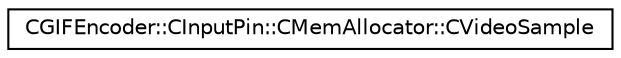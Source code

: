 digraph G
{
  edge [fontname="Helvetica",fontsize="10",labelfontname="Helvetica",labelfontsize="10"];
  node [fontname="Helvetica",fontsize="10",shape=record];
  rankdir="LR";
  Node1 [label="CGIFEncoder::CInputPin::CMemAllocator::CVideoSample",height=0.2,width=0.4,color="black", fillcolor="white", style="filled",URL="$class_c_g_i_f_encoder_1_1_c_input_pin_1_1_c_mem_allocator_1_1_c_video_sample.html"];
}
